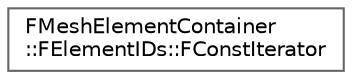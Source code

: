 digraph "Graphical Class Hierarchy"
{
 // INTERACTIVE_SVG=YES
 // LATEX_PDF_SIZE
  bgcolor="transparent";
  edge [fontname=Helvetica,fontsize=10,labelfontname=Helvetica,labelfontsize=10];
  node [fontname=Helvetica,fontsize=10,shape=box,height=0.2,width=0.4];
  rankdir="LR";
  Node0 [id="Node000000",label="FMeshElementContainer\l::FElementIDs::FConstIterator",height=0.2,width=0.4,color="grey40", fillcolor="white", style="filled",URL="$de/d44/classFMeshElementContainer_1_1FElementIDs_1_1FConstIterator.html",tooltip=" "];
}
